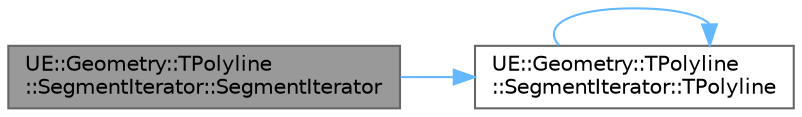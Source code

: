digraph "UE::Geometry::TPolyline::SegmentIterator::SegmentIterator"
{
 // INTERACTIVE_SVG=YES
 // LATEX_PDF_SIZE
  bgcolor="transparent";
  edge [fontname=Helvetica,fontsize=10,labelfontname=Helvetica,labelfontsize=10];
  node [fontname=Helvetica,fontsize=10,shape=box,height=0.2,width=0.4];
  rankdir="LR";
  Node1 [id="Node000001",label="UE::Geometry::TPolyline\l::SegmentIterator::SegmentIterator",height=0.2,width=0.4,color="gray40", fillcolor="grey60", style="filled", fontcolor="black",tooltip=" "];
  Node1 -> Node2 [id="edge1_Node000001_Node000002",color="steelblue1",style="solid",tooltip=" "];
  Node2 [id="Node000002",label="UE::Geometry::TPolyline\l::SegmentIterator::TPolyline",height=0.2,width=0.4,color="grey40", fillcolor="white", style="filled",URL="$d5/dd9/classUE_1_1Geometry_1_1TPolyline_1_1SegmentIterator.html#a7ea021d13788c630a6e1421b6f5db312",tooltip=" "];
  Node2 -> Node2 [id="edge2_Node000002_Node000002",color="steelblue1",style="solid",tooltip=" "];
}
